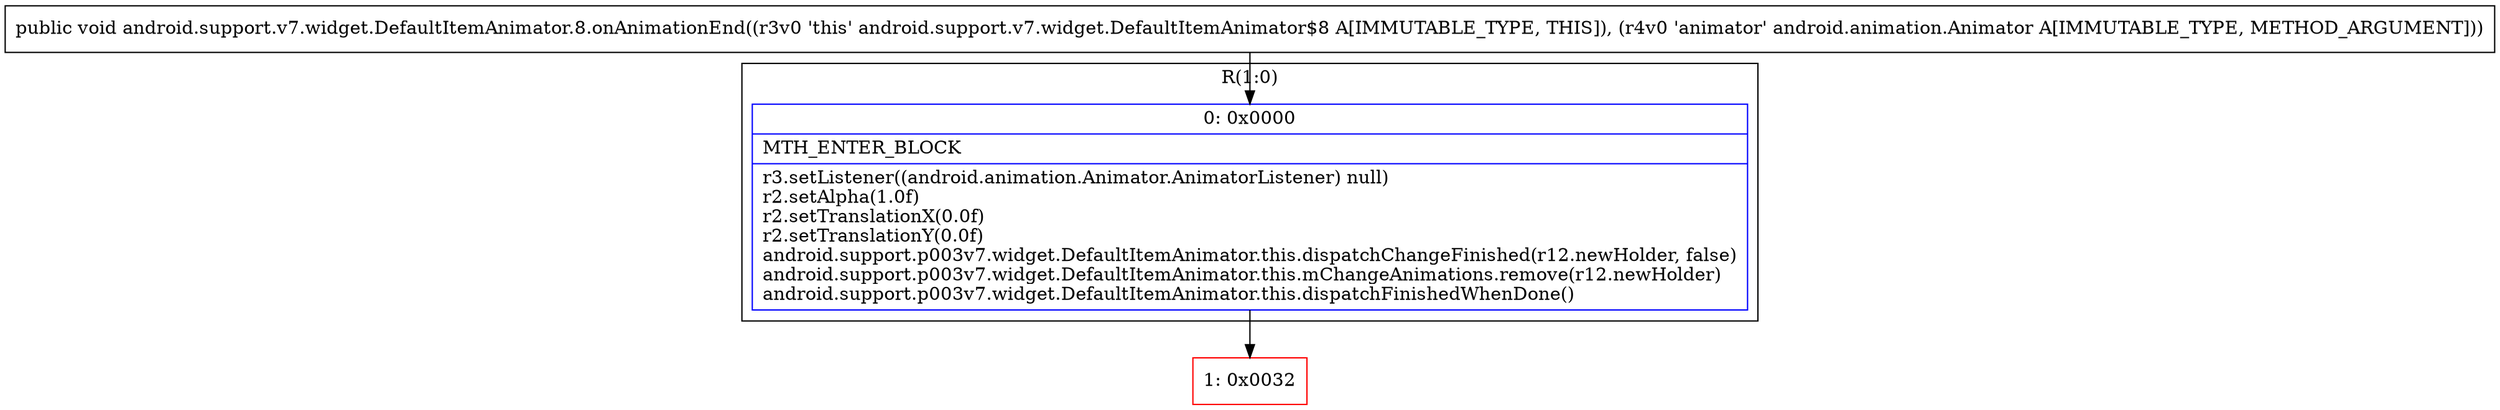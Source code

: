 digraph "CFG forandroid.support.v7.widget.DefaultItemAnimator.8.onAnimationEnd(Landroid\/animation\/Animator;)V" {
subgraph cluster_Region_1038748869 {
label = "R(1:0)";
node [shape=record,color=blue];
Node_0 [shape=record,label="{0\:\ 0x0000|MTH_ENTER_BLOCK\l|r3.setListener((android.animation.Animator.AnimatorListener) null)\lr2.setAlpha(1.0f)\lr2.setTranslationX(0.0f)\lr2.setTranslationY(0.0f)\landroid.support.p003v7.widget.DefaultItemAnimator.this.dispatchChangeFinished(r12.newHolder, false)\landroid.support.p003v7.widget.DefaultItemAnimator.this.mChangeAnimations.remove(r12.newHolder)\landroid.support.p003v7.widget.DefaultItemAnimator.this.dispatchFinishedWhenDone()\l}"];
}
Node_1 [shape=record,color=red,label="{1\:\ 0x0032}"];
MethodNode[shape=record,label="{public void android.support.v7.widget.DefaultItemAnimator.8.onAnimationEnd((r3v0 'this' android.support.v7.widget.DefaultItemAnimator$8 A[IMMUTABLE_TYPE, THIS]), (r4v0 'animator' android.animation.Animator A[IMMUTABLE_TYPE, METHOD_ARGUMENT])) }"];
MethodNode -> Node_0;
Node_0 -> Node_1;
}

